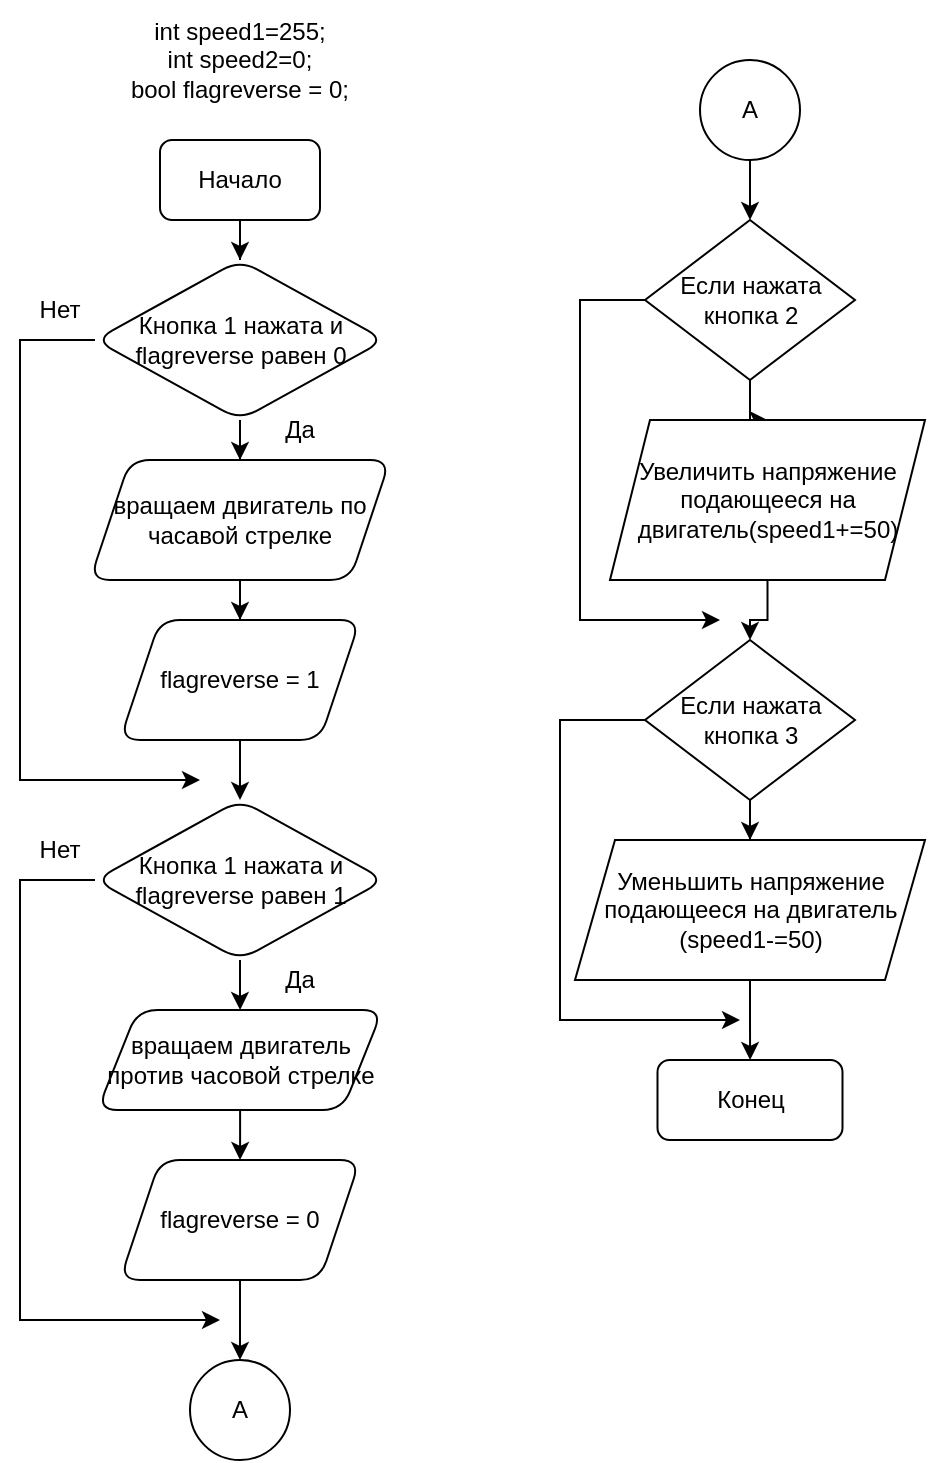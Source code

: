 <mxfile version="21.3.8" type="github">
  <diagram id="C5RBs43oDa-KdzZeNtuy" name="Page-1">
    <mxGraphModel dx="989" dy="523" grid="1" gridSize="10" guides="1" tooltips="1" connect="1" arrows="1" fold="1" page="1" pageScale="1" pageWidth="827" pageHeight="1169" math="0" shadow="0">
      <root>
        <mxCell id="WIyWlLk6GJQsqaUBKTNV-0" />
        <mxCell id="WIyWlLk6GJQsqaUBKTNV-1" parent="WIyWlLk6GJQsqaUBKTNV-0" />
        <mxCell id="Xw-442T-ghPfAEUu0Zwx-5" value="" style="edgeStyle=orthogonalEdgeStyle;rounded=0;orthogonalLoop=1;jettySize=auto;html=1;" edge="1" parent="WIyWlLk6GJQsqaUBKTNV-1" source="Xw-442T-ghPfAEUu0Zwx-0" target="Xw-442T-ghPfAEUu0Zwx-4">
          <mxGeometry relative="1" as="geometry" />
        </mxCell>
        <mxCell id="Xw-442T-ghPfAEUu0Zwx-0" value="Начало" style="rounded=1;whiteSpace=wrap;html=1;" vertex="1" parent="WIyWlLk6GJQsqaUBKTNV-1">
          <mxGeometry x="230" y="100" width="80" height="40" as="geometry" />
        </mxCell>
        <mxCell id="Xw-442T-ghPfAEUu0Zwx-3" value="int speed1=255;&lt;br&gt;int speed2=0;&lt;br&gt;bool flagreverse = 0;" style="text;html=1;strokeColor=none;fillColor=none;align=center;verticalAlign=middle;whiteSpace=wrap;rounded=0;" vertex="1" parent="WIyWlLk6GJQsqaUBKTNV-1">
          <mxGeometry x="200" y="30" width="140" height="60" as="geometry" />
        </mxCell>
        <mxCell id="Xw-442T-ghPfAEUu0Zwx-7" value="" style="edgeStyle=orthogonalEdgeStyle;rounded=0;orthogonalLoop=1;jettySize=auto;html=1;" edge="1" parent="WIyWlLk6GJQsqaUBKTNV-1" source="Xw-442T-ghPfAEUu0Zwx-4" target="Xw-442T-ghPfAEUu0Zwx-6">
          <mxGeometry relative="1" as="geometry" />
        </mxCell>
        <mxCell id="Xw-442T-ghPfAEUu0Zwx-4" value="Кнопка 1 нажата и flagreverse равен 0" style="rhombus;whiteSpace=wrap;html=1;rounded=1;" vertex="1" parent="WIyWlLk6GJQsqaUBKTNV-1">
          <mxGeometry x="197.5" y="160" width="145" height="80" as="geometry" />
        </mxCell>
        <mxCell id="Xw-442T-ghPfAEUu0Zwx-9" value="" style="edgeStyle=orthogonalEdgeStyle;rounded=0;orthogonalLoop=1;jettySize=auto;html=1;" edge="1" parent="WIyWlLk6GJQsqaUBKTNV-1" source="Xw-442T-ghPfAEUu0Zwx-6" target="Xw-442T-ghPfAEUu0Zwx-8">
          <mxGeometry relative="1" as="geometry" />
        </mxCell>
        <mxCell id="Xw-442T-ghPfAEUu0Zwx-6" value="вращаем двигатель по часавой стрелке" style="shape=parallelogram;perimeter=parallelogramPerimeter;whiteSpace=wrap;html=1;fixedSize=1;rounded=1;" vertex="1" parent="WIyWlLk6GJQsqaUBKTNV-1">
          <mxGeometry x="195" y="260" width="150" height="60" as="geometry" />
        </mxCell>
        <mxCell id="Xw-442T-ghPfAEUu0Zwx-13" value="" style="edgeStyle=orthogonalEdgeStyle;rounded=0;orthogonalLoop=1;jettySize=auto;html=1;" edge="1" parent="WIyWlLk6GJQsqaUBKTNV-1" source="Xw-442T-ghPfAEUu0Zwx-8" target="Xw-442T-ghPfAEUu0Zwx-10">
          <mxGeometry relative="1" as="geometry" />
        </mxCell>
        <mxCell id="Xw-442T-ghPfAEUu0Zwx-8" value="flagreverse = 1" style="shape=parallelogram;perimeter=parallelogramPerimeter;whiteSpace=wrap;html=1;fixedSize=1;rounded=1;" vertex="1" parent="WIyWlLk6GJQsqaUBKTNV-1">
          <mxGeometry x="210" y="340" width="120" height="60" as="geometry" />
        </mxCell>
        <mxCell id="Xw-442T-ghPfAEUu0Zwx-16" value="" style="edgeStyle=orthogonalEdgeStyle;rounded=0;orthogonalLoop=1;jettySize=auto;html=1;" edge="1" parent="WIyWlLk6GJQsqaUBKTNV-1" source="Xw-442T-ghPfAEUu0Zwx-10" target="Xw-442T-ghPfAEUu0Zwx-11">
          <mxGeometry relative="1" as="geometry" />
        </mxCell>
        <mxCell id="Xw-442T-ghPfAEUu0Zwx-10" value="Кнопка 1 нажата и flagreverse равен 1" style="rhombus;whiteSpace=wrap;html=1;rounded=1;" vertex="1" parent="WIyWlLk6GJQsqaUBKTNV-1">
          <mxGeometry x="197.5" y="430" width="145" height="80" as="geometry" />
        </mxCell>
        <mxCell id="Xw-442T-ghPfAEUu0Zwx-17" value="" style="edgeStyle=orthogonalEdgeStyle;rounded=0;orthogonalLoop=1;jettySize=auto;html=1;" edge="1" parent="WIyWlLk6GJQsqaUBKTNV-1" source="Xw-442T-ghPfAEUu0Zwx-11" target="Xw-442T-ghPfAEUu0Zwx-12">
          <mxGeometry relative="1" as="geometry" />
        </mxCell>
        <mxCell id="Xw-442T-ghPfAEUu0Zwx-11" value="вращаем двигатель против часовой стрелке" style="shape=parallelogram;perimeter=parallelogramPerimeter;whiteSpace=wrap;html=1;fixedSize=1;rounded=1;" vertex="1" parent="WIyWlLk6GJQsqaUBKTNV-1">
          <mxGeometry x="198.75" y="535" width="142.5" height="50" as="geometry" />
        </mxCell>
        <mxCell id="Xw-442T-ghPfAEUu0Zwx-12" value="flagreverse = 0" style="shape=parallelogram;perimeter=parallelogramPerimeter;whiteSpace=wrap;html=1;fixedSize=1;rounded=1;" vertex="1" parent="WIyWlLk6GJQsqaUBKTNV-1">
          <mxGeometry x="210" y="610" width="120" height="60" as="geometry" />
        </mxCell>
        <mxCell id="Xw-442T-ghPfAEUu0Zwx-18" value="" style="endArrow=classic;html=1;rounded=0;exitX=0;exitY=0.5;exitDx=0;exitDy=0;" edge="1" parent="WIyWlLk6GJQsqaUBKTNV-1" source="Xw-442T-ghPfAEUu0Zwx-4">
          <mxGeometry width="50" height="50" relative="1" as="geometry">
            <mxPoint x="80" y="380" as="sourcePoint" />
            <mxPoint x="250" y="420" as="targetPoint" />
            <Array as="points">
              <mxPoint x="160" y="200" />
              <mxPoint x="160" y="420" />
            </Array>
          </mxGeometry>
        </mxCell>
        <mxCell id="Xw-442T-ghPfAEUu0Zwx-19" value="" style="endArrow=classic;html=1;rounded=0;exitX=0;exitY=0.5;exitDx=0;exitDy=0;" edge="1" parent="WIyWlLk6GJQsqaUBKTNV-1" source="Xw-442T-ghPfAEUu0Zwx-10">
          <mxGeometry width="50" height="50" relative="1" as="geometry">
            <mxPoint x="110" y="620" as="sourcePoint" />
            <mxPoint x="260" y="690" as="targetPoint" />
            <Array as="points">
              <mxPoint x="160" y="470" />
              <mxPoint x="160" y="690" />
            </Array>
          </mxGeometry>
        </mxCell>
        <mxCell id="Xw-442T-ghPfAEUu0Zwx-20" value="" style="endArrow=classic;html=1;rounded=0;exitX=0.5;exitY=1;exitDx=0;exitDy=0;" edge="1" parent="WIyWlLk6GJQsqaUBKTNV-1" source="Xw-442T-ghPfAEUu0Zwx-12">
          <mxGeometry width="50" height="50" relative="1" as="geometry">
            <mxPoint x="310" y="770" as="sourcePoint" />
            <mxPoint x="270" y="710" as="targetPoint" />
          </mxGeometry>
        </mxCell>
        <mxCell id="Xw-442T-ghPfAEUu0Zwx-21" value="А" style="ellipse;whiteSpace=wrap;html=1;aspect=fixed;" vertex="1" parent="WIyWlLk6GJQsqaUBKTNV-1">
          <mxGeometry x="245" y="710" width="50" height="50" as="geometry" />
        </mxCell>
        <mxCell id="Xw-442T-ghPfAEUu0Zwx-24" value="" style="edgeStyle=orthogonalEdgeStyle;rounded=0;orthogonalLoop=1;jettySize=auto;html=1;" edge="1" parent="WIyWlLk6GJQsqaUBKTNV-1" source="Xw-442T-ghPfAEUu0Zwx-22" target="Xw-442T-ghPfAEUu0Zwx-23">
          <mxGeometry relative="1" as="geometry" />
        </mxCell>
        <mxCell id="Xw-442T-ghPfAEUu0Zwx-22" value="А" style="ellipse;whiteSpace=wrap;html=1;aspect=fixed;" vertex="1" parent="WIyWlLk6GJQsqaUBKTNV-1">
          <mxGeometry x="500" y="60" width="50" height="50" as="geometry" />
        </mxCell>
        <mxCell id="Xw-442T-ghPfAEUu0Zwx-27" value="" style="edgeStyle=orthogonalEdgeStyle;rounded=0;orthogonalLoop=1;jettySize=auto;html=1;" edge="1" parent="WIyWlLk6GJQsqaUBKTNV-1" source="Xw-442T-ghPfAEUu0Zwx-23" target="Xw-442T-ghPfAEUu0Zwx-26">
          <mxGeometry relative="1" as="geometry" />
        </mxCell>
        <mxCell id="Xw-442T-ghPfAEUu0Zwx-23" value="Если нажата кнопка 2" style="rhombus;whiteSpace=wrap;html=1;" vertex="1" parent="WIyWlLk6GJQsqaUBKTNV-1">
          <mxGeometry x="472.5" y="140" width="105" height="80" as="geometry" />
        </mxCell>
        <mxCell id="Xw-442T-ghPfAEUu0Zwx-30" value="" style="edgeStyle=orthogonalEdgeStyle;rounded=0;orthogonalLoop=1;jettySize=auto;html=1;" edge="1" parent="WIyWlLk6GJQsqaUBKTNV-1" source="Xw-442T-ghPfAEUu0Zwx-26" target="Xw-442T-ghPfAEUu0Zwx-28">
          <mxGeometry relative="1" as="geometry" />
        </mxCell>
        <mxCell id="Xw-442T-ghPfAEUu0Zwx-26" value="Увеличить напряжение подающееся на двигатель(speed1+=50)" style="shape=parallelogram;perimeter=parallelogramPerimeter;whiteSpace=wrap;html=1;fixedSize=1;" vertex="1" parent="WIyWlLk6GJQsqaUBKTNV-1">
          <mxGeometry x="455" y="240" width="157.5" height="80" as="geometry" />
        </mxCell>
        <mxCell id="Xw-442T-ghPfAEUu0Zwx-31" value="" style="edgeStyle=orthogonalEdgeStyle;rounded=0;orthogonalLoop=1;jettySize=auto;html=1;" edge="1" parent="WIyWlLk6GJQsqaUBKTNV-1" source="Xw-442T-ghPfAEUu0Zwx-28" target="Xw-442T-ghPfAEUu0Zwx-29">
          <mxGeometry relative="1" as="geometry" />
        </mxCell>
        <mxCell id="Xw-442T-ghPfAEUu0Zwx-28" value="Если нажата кнопка 3" style="rhombus;whiteSpace=wrap;html=1;" vertex="1" parent="WIyWlLk6GJQsqaUBKTNV-1">
          <mxGeometry x="472.5" y="350" width="105" height="80" as="geometry" />
        </mxCell>
        <mxCell id="Xw-442T-ghPfAEUu0Zwx-41" value="" style="edgeStyle=orthogonalEdgeStyle;rounded=0;orthogonalLoop=1;jettySize=auto;html=1;" edge="1" parent="WIyWlLk6GJQsqaUBKTNV-1" source="Xw-442T-ghPfAEUu0Zwx-29" target="Xw-442T-ghPfAEUu0Zwx-40">
          <mxGeometry relative="1" as="geometry" />
        </mxCell>
        <mxCell id="Xw-442T-ghPfAEUu0Zwx-29" value="Уменьшить напряжение подающееся на двигатель (speed1-=50)" style="shape=parallelogram;perimeter=parallelogramPerimeter;whiteSpace=wrap;html=1;fixedSize=1;" vertex="1" parent="WIyWlLk6GJQsqaUBKTNV-1">
          <mxGeometry x="437.5" y="450" width="175" height="70" as="geometry" />
        </mxCell>
        <mxCell id="Xw-442T-ghPfAEUu0Zwx-32" value="Да" style="text;html=1;strokeColor=none;fillColor=none;align=center;verticalAlign=middle;whiteSpace=wrap;rounded=0;" vertex="1" parent="WIyWlLk6GJQsqaUBKTNV-1">
          <mxGeometry x="270" y="230" width="60" height="30" as="geometry" />
        </mxCell>
        <mxCell id="Xw-442T-ghPfAEUu0Zwx-33" value="Да" style="text;html=1;strokeColor=none;fillColor=none;align=center;verticalAlign=middle;whiteSpace=wrap;rounded=0;" vertex="1" parent="WIyWlLk6GJQsqaUBKTNV-1">
          <mxGeometry x="270" y="505" width="60" height="30" as="geometry" />
        </mxCell>
        <mxCell id="Xw-442T-ghPfAEUu0Zwx-34" value="Нет" style="text;html=1;strokeColor=none;fillColor=none;align=center;verticalAlign=middle;whiteSpace=wrap;rounded=0;" vertex="1" parent="WIyWlLk6GJQsqaUBKTNV-1">
          <mxGeometry x="150" y="170" width="60" height="30" as="geometry" />
        </mxCell>
        <mxCell id="Xw-442T-ghPfAEUu0Zwx-35" value="Нет" style="text;html=1;strokeColor=none;fillColor=none;align=center;verticalAlign=middle;whiteSpace=wrap;rounded=0;" vertex="1" parent="WIyWlLk6GJQsqaUBKTNV-1">
          <mxGeometry x="150" y="440" width="60" height="30" as="geometry" />
        </mxCell>
        <mxCell id="Xw-442T-ghPfAEUu0Zwx-36" value="" style="endArrow=classic;html=1;rounded=0;exitX=0;exitY=0.5;exitDx=0;exitDy=0;" edge="1" parent="WIyWlLk6GJQsqaUBKTNV-1" source="Xw-442T-ghPfAEUu0Zwx-23">
          <mxGeometry width="50" height="50" relative="1" as="geometry">
            <mxPoint x="390" y="410" as="sourcePoint" />
            <mxPoint x="510" y="340" as="targetPoint" />
            <Array as="points">
              <mxPoint x="440" y="180" />
              <mxPoint x="440" y="340" />
            </Array>
          </mxGeometry>
        </mxCell>
        <mxCell id="Xw-442T-ghPfAEUu0Zwx-37" value="" style="endArrow=classic;html=1;rounded=0;exitX=0;exitY=0.5;exitDx=0;exitDy=0;" edge="1" parent="WIyWlLk6GJQsqaUBKTNV-1" source="Xw-442T-ghPfAEUu0Zwx-28">
          <mxGeometry width="50" height="50" relative="1" as="geometry">
            <mxPoint x="380" y="520" as="sourcePoint" />
            <mxPoint x="520" y="540" as="targetPoint" />
            <Array as="points">
              <mxPoint x="430" y="390" />
              <mxPoint x="430" y="540" />
            </Array>
          </mxGeometry>
        </mxCell>
        <mxCell id="Xw-442T-ghPfAEUu0Zwx-40" value="Конец" style="rounded=1;whiteSpace=wrap;html=1;" vertex="1" parent="WIyWlLk6GJQsqaUBKTNV-1">
          <mxGeometry x="478.75" y="560" width="92.5" height="40" as="geometry" />
        </mxCell>
      </root>
    </mxGraphModel>
  </diagram>
</mxfile>
